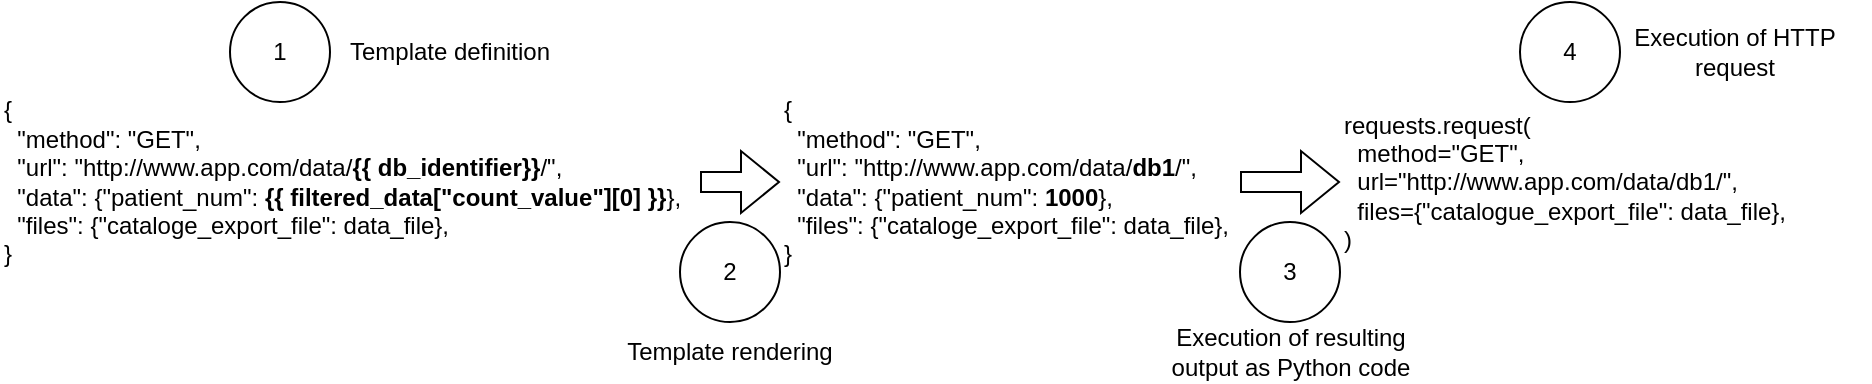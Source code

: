 <mxfile version="15.5.9" type="device"><diagram id="J79vGENx2aR_SUtF_unv" name="Page-1"><mxGraphModel dx="1422" dy="699" grid="1" gridSize="10" guides="1" tooltips="1" connect="1" arrows="1" fold="1" page="1" pageScale="1" pageWidth="1100" pageHeight="850" math="0" shadow="0"><root><mxCell id="0"/><mxCell id="1" parent="0"/><mxCell id="c0nRLPbdBKBulLA5K5Bb-2" value="{&lt;br&gt;&lt;div&gt;&lt;span&gt;&amp;nbsp; &quot;method&quot;: &quot;GET&quot;,&lt;/span&gt;&lt;/div&gt;&lt;div&gt;&amp;nbsp; &quot;url&quot;: &quot;http://www.app.com/data/&lt;b&gt;{{ db_identifier}}&lt;/b&gt;/&quot;,&lt;/div&gt;&lt;div&gt;&amp;nbsp; &quot;data&quot;: {&quot;patient_num&quot;: &lt;b&gt;{{ filtered_data[&quot;count_value&quot;][0] }}&lt;/b&gt;},&lt;/div&gt;&lt;div&gt;&lt;span&gt;&amp;nbsp; &quot;files&quot;: {&quot;cataloge_export_file&quot;: data_file},&lt;/span&gt;&lt;/div&gt;&lt;div&gt;&lt;span&gt;}&lt;/span&gt;&lt;/div&gt;" style="text;html=1;strokeColor=none;fillColor=none;align=left;verticalAlign=middle;whiteSpace=wrap;rounded=0;" vertex="1" parent="1"><mxGeometry x="50" y="270" width="350" height="80" as="geometry"/></mxCell><mxCell id="c0nRLPbdBKBulLA5K5Bb-3" value="{&lt;br&gt;&lt;div&gt;&lt;span&gt;&amp;nbsp; &quot;method&quot;: &quot;GET&quot;,&lt;/span&gt;&lt;/div&gt;&lt;div&gt;&amp;nbsp; &quot;url&quot;: &quot;http://www.app.com/data/&lt;b&gt;db1&lt;/b&gt;/&quot;,&lt;/div&gt;&lt;div&gt;&amp;nbsp; &quot;data&quot;: {&quot;patient_num&quot;: &lt;b&gt;1000&lt;/b&gt;},&lt;/div&gt;&lt;div&gt;&lt;span&gt;&amp;nbsp; &quot;files&quot;: {&quot;cataloge_export_file&quot;: data_file},&lt;/span&gt;&lt;/div&gt;&lt;div&gt;&lt;span&gt;}&lt;/span&gt;&lt;/div&gt;" style="text;html=1;strokeColor=none;fillColor=none;align=left;verticalAlign=middle;whiteSpace=wrap;rounded=0;" vertex="1" parent="1"><mxGeometry x="440" y="270" width="230" height="80" as="geometry"/></mxCell><mxCell id="c0nRLPbdBKBulLA5K5Bb-4" value="" style="shape=flexArrow;endArrow=classic;html=1;rounded=0;" edge="1" parent="1" source="c0nRLPbdBKBulLA5K5Bb-2" target="c0nRLPbdBKBulLA5K5Bb-3"><mxGeometry width="50" height="50" relative="1" as="geometry"><mxPoint x="380" y="335" as="sourcePoint"/><mxPoint x="520" y="310" as="targetPoint"/></mxGeometry></mxCell><mxCell id="c0nRLPbdBKBulLA5K5Bb-5" value="1" style="ellipse;whiteSpace=wrap;html=1;aspect=fixed;align=center;" vertex="1" parent="1"><mxGeometry x="165" y="220" width="50" height="50" as="geometry"/></mxCell><mxCell id="c0nRLPbdBKBulLA5K5Bb-7" value="" style="shape=flexArrow;endArrow=classic;html=1;rounded=0;" edge="1" parent="1" source="c0nRLPbdBKBulLA5K5Bb-3" target="c0nRLPbdBKBulLA5K5Bb-12"><mxGeometry width="50" height="50" relative="1" as="geometry"><mxPoint x="510" y="490" as="sourcePoint"/><mxPoint x="780" y="330" as="targetPoint"/></mxGeometry></mxCell><mxCell id="c0nRLPbdBKBulLA5K5Bb-8" value="2" style="ellipse;whiteSpace=wrap;html=1;aspect=fixed;align=center;" vertex="1" parent="1"><mxGeometry x="390" y="330" width="50" height="50" as="geometry"/></mxCell><mxCell id="c0nRLPbdBKBulLA5K5Bb-11" value="3" style="ellipse;whiteSpace=wrap;html=1;aspect=fixed;align=center;" vertex="1" parent="1"><mxGeometry x="670" y="330" width="50" height="50" as="geometry"/></mxCell><mxCell id="c0nRLPbdBKBulLA5K5Bb-12" value="requests.request(&lt;br&gt;&amp;nbsp; method=&quot;GET&quot;,&lt;br&gt;&amp;nbsp; url=&quot;http://www.app.com/data/db1/&quot;,&lt;br&gt;&amp;nbsp; files={&quot;catalogue_export_file&quot;: data_file},&lt;br&gt;)" style="text;html=1;strokeColor=none;fillColor=none;align=left;verticalAlign=middle;whiteSpace=wrap;rounded=0;" vertex="1" parent="1"><mxGeometry x="720" y="270" width="230" height="80" as="geometry"/></mxCell><mxCell id="c0nRLPbdBKBulLA5K5Bb-13" value="4" style="ellipse;whiteSpace=wrap;html=1;aspect=fixed;align=center;" vertex="1" parent="1"><mxGeometry x="810" y="220" width="50" height="50" as="geometry"/></mxCell><mxCell id="c0nRLPbdBKBulLA5K5Bb-14" value="Template definition" style="text;html=1;strokeColor=none;fillColor=none;align=center;verticalAlign=middle;whiteSpace=wrap;rounded=0;" vertex="1" parent="1"><mxGeometry x="215" y="230" width="120" height="30" as="geometry"/></mxCell><mxCell id="c0nRLPbdBKBulLA5K5Bb-15" value="Template rendering" style="text;html=1;strokeColor=none;fillColor=none;align=center;verticalAlign=middle;whiteSpace=wrap;rounded=0;" vertex="1" parent="1"><mxGeometry x="355" y="380" width="120" height="30" as="geometry"/></mxCell><mxCell id="c0nRLPbdBKBulLA5K5Bb-16" value="Execution of resulting output as Python code" style="text;html=1;strokeColor=none;fillColor=none;align=center;verticalAlign=middle;whiteSpace=wrap;rounded=0;" vertex="1" parent="1"><mxGeometry x="627.5" y="380" width="135" height="30" as="geometry"/></mxCell><mxCell id="c0nRLPbdBKBulLA5K5Bb-17" value="Execution of HTTP request" style="text;html=1;strokeColor=none;fillColor=none;align=center;verticalAlign=middle;whiteSpace=wrap;rounded=0;" vertex="1" parent="1"><mxGeometry x="850" y="230" width="135" height="30" as="geometry"/></mxCell></root></mxGraphModel></diagram></mxfile>